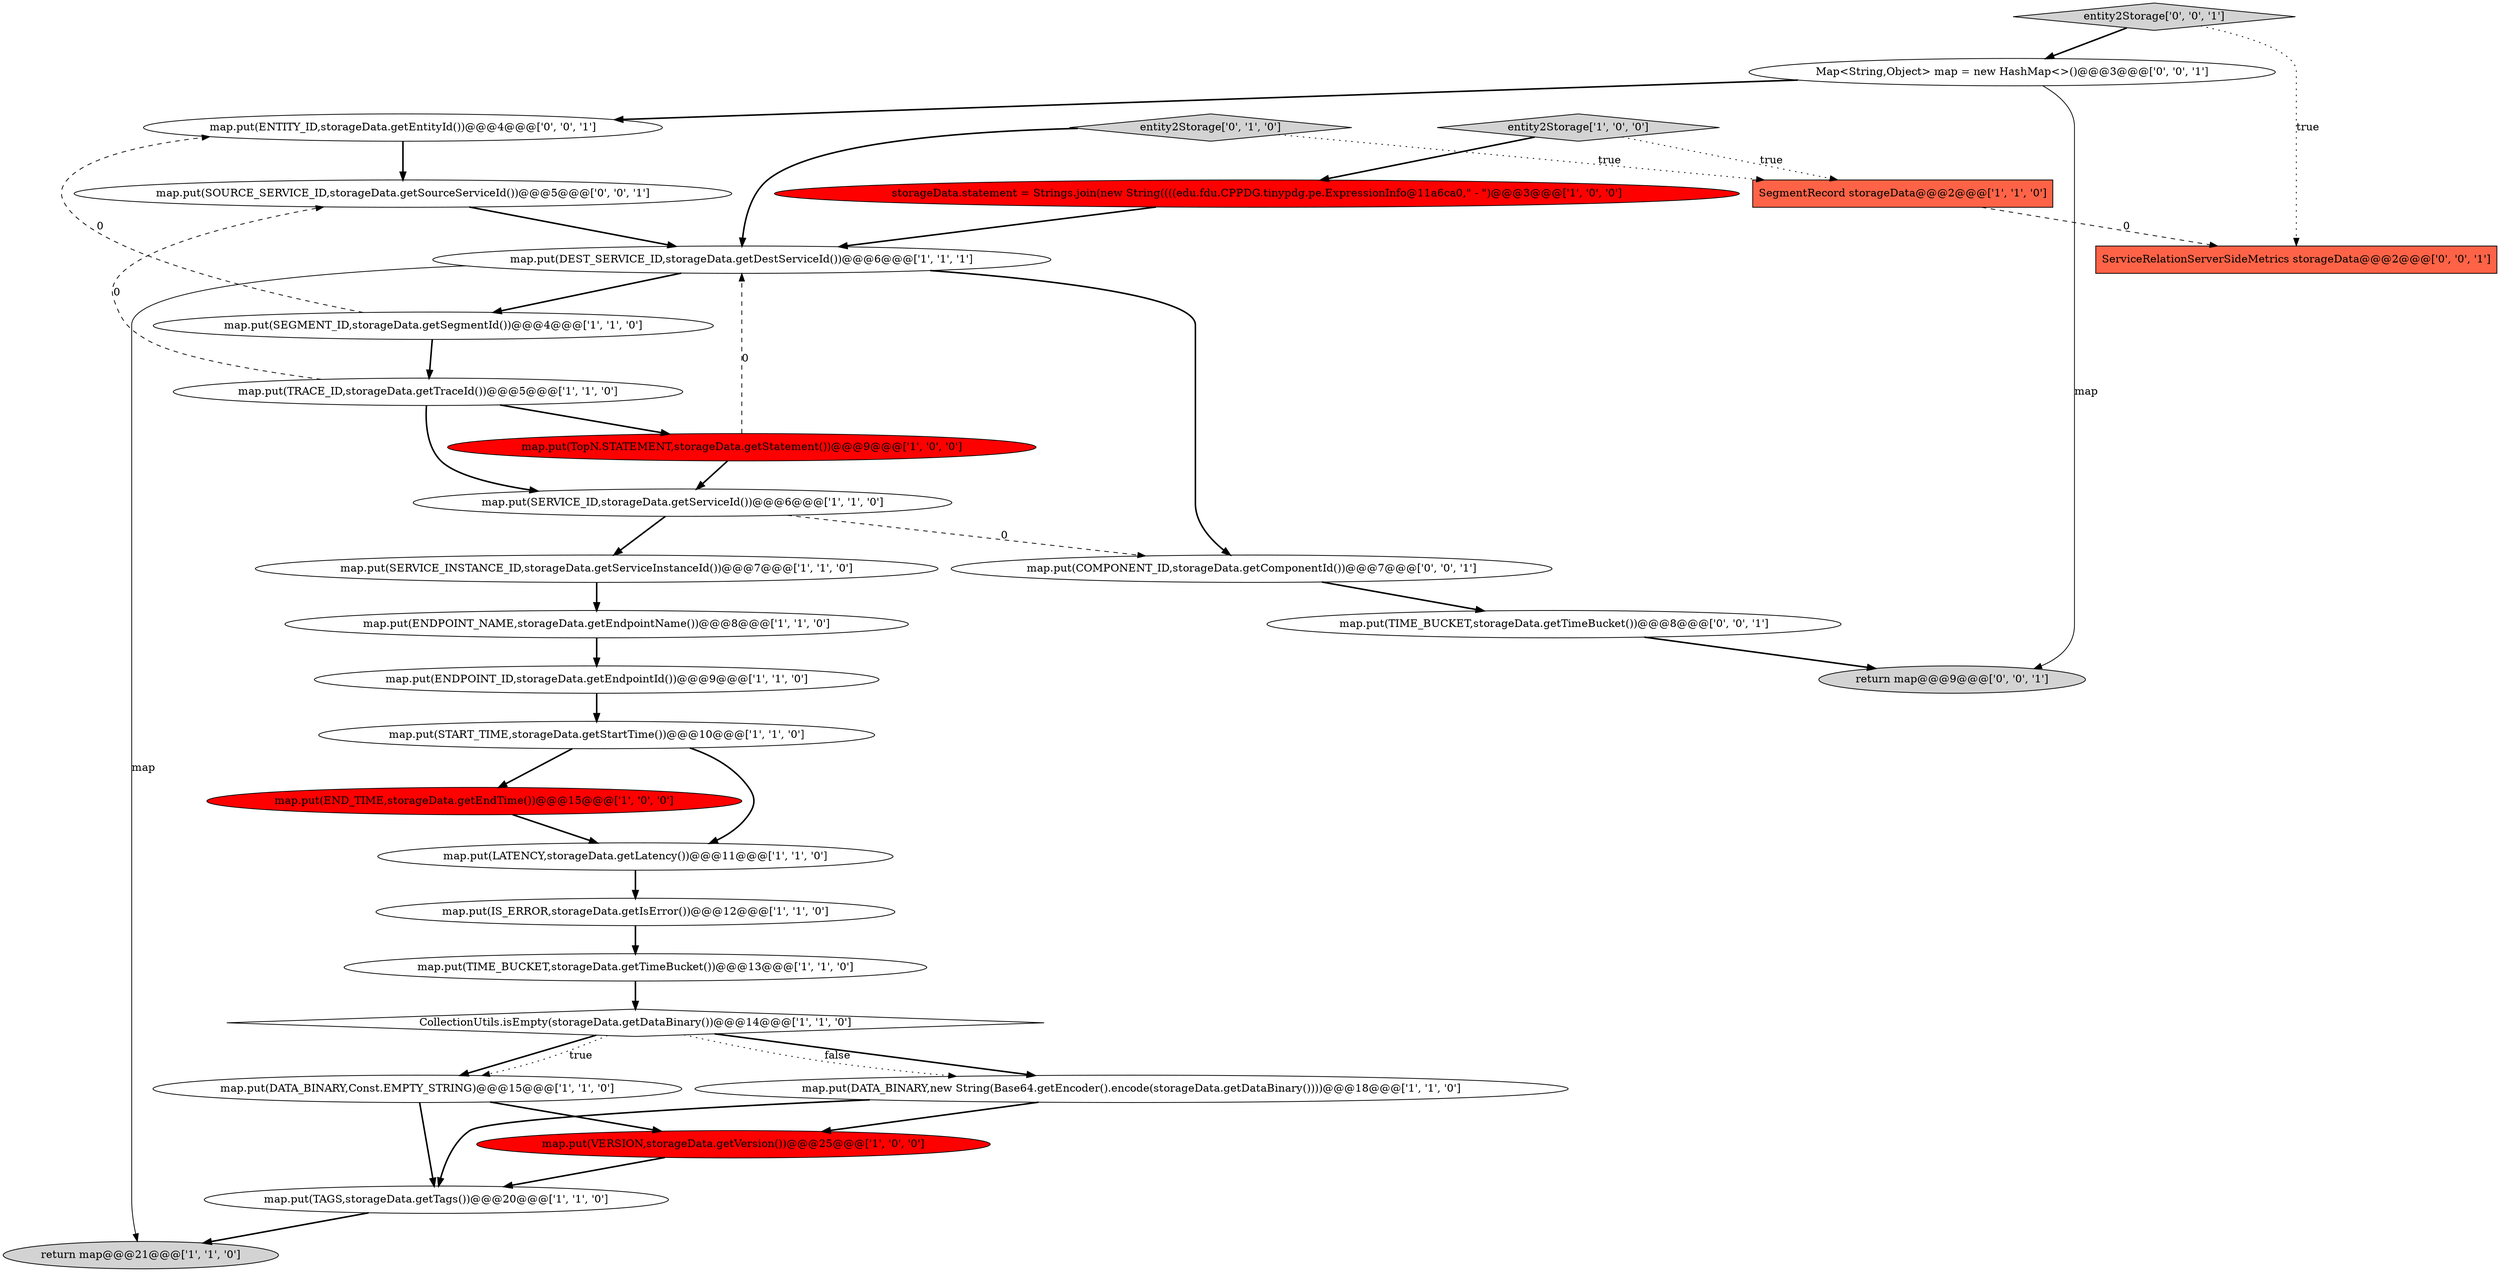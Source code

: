 digraph {
26 [style = filled, label = "map.put(TIME_BUCKET,storageData.getTimeBucket())@@@8@@@['0', '0', '1']", fillcolor = white, shape = ellipse image = "AAA0AAABBB3BBB"];
11 [style = filled, label = "map.put(DATA_BINARY,Const.EMPTY_STRING)@@@15@@@['1', '1', '0']", fillcolor = white, shape = ellipse image = "AAA0AAABBB1BBB"];
9 [style = filled, label = "map.put(TRACE_ID,storageData.getTraceId())@@@5@@@['1', '1', '0']", fillcolor = white, shape = ellipse image = "AAA0AAABBB1BBB"];
4 [style = filled, label = "map.put(DEST_SERVICE_ID,storageData.getDestServiceId())@@@6@@@['1', '1', '1']", fillcolor = white, shape = ellipse image = "AAA0AAABBB1BBB"];
2 [style = filled, label = "storageData.statement = Strings.join(new String((((edu.fdu.CPPDG.tinypdg.pe.ExpressionInfo@11a6ca0,\" - \")@@@3@@@['1', '0', '0']", fillcolor = red, shape = ellipse image = "AAA1AAABBB1BBB"];
8 [style = filled, label = "map.put(ENDPOINT_ID,storageData.getEndpointId())@@@9@@@['1', '1', '0']", fillcolor = white, shape = ellipse image = "AAA0AAABBB1BBB"];
0 [style = filled, label = "CollectionUtils.isEmpty(storageData.getDataBinary())@@@14@@@['1', '1', '0']", fillcolor = white, shape = diamond image = "AAA0AAABBB1BBB"];
22 [style = filled, label = "entity2Storage['0', '1', '0']", fillcolor = lightgray, shape = diamond image = "AAA0AAABBB2BBB"];
17 [style = filled, label = "SegmentRecord storageData@@@2@@@['1', '1', '0']", fillcolor = tomato, shape = box image = "AAA0AAABBB1BBB"];
16 [style = filled, label = "map.put(DATA_BINARY,new String(Base64.getEncoder().encode(storageData.getDataBinary())))@@@18@@@['1', '1', '0']", fillcolor = white, shape = ellipse image = "AAA0AAABBB1BBB"];
21 [style = filled, label = "map.put(TopN.STATEMENT,storageData.getStatement())@@@9@@@['1', '0', '0']", fillcolor = red, shape = ellipse image = "AAA1AAABBB1BBB"];
29 [style = filled, label = "Map<String,Object> map = new HashMap<>()@@@3@@@['0', '0', '1']", fillcolor = white, shape = ellipse image = "AAA0AAABBB3BBB"];
15 [style = filled, label = "map.put(TIME_BUCKET,storageData.getTimeBucket())@@@13@@@['1', '1', '0']", fillcolor = white, shape = ellipse image = "AAA0AAABBB1BBB"];
13 [style = filled, label = "map.put(SEGMENT_ID,storageData.getSegmentId())@@@4@@@['1', '1', '0']", fillcolor = white, shape = ellipse image = "AAA0AAABBB1BBB"];
5 [style = filled, label = "map.put(VERSION,storageData.getVersion())@@@25@@@['1', '0', '0']", fillcolor = red, shape = ellipse image = "AAA1AAABBB1BBB"];
30 [style = filled, label = "map.put(ENTITY_ID,storageData.getEntityId())@@@4@@@['0', '0', '1']", fillcolor = white, shape = ellipse image = "AAA0AAABBB3BBB"];
25 [style = filled, label = "ServiceRelationServerSideMetrics storageData@@@2@@@['0', '0', '1']", fillcolor = tomato, shape = box image = "AAA0AAABBB3BBB"];
24 [style = filled, label = "map.put(SOURCE_SERVICE_ID,storageData.getSourceServiceId())@@@5@@@['0', '0', '1']", fillcolor = white, shape = ellipse image = "AAA0AAABBB3BBB"];
14 [style = filled, label = "map.put(SERVICE_ID,storageData.getServiceId())@@@6@@@['1', '1', '0']", fillcolor = white, shape = ellipse image = "AAA0AAABBB1BBB"];
7 [style = filled, label = "entity2Storage['1', '0', '0']", fillcolor = lightgray, shape = diamond image = "AAA0AAABBB1BBB"];
20 [style = filled, label = "map.put(TAGS,storageData.getTags())@@@20@@@['1', '1', '0']", fillcolor = white, shape = ellipse image = "AAA0AAABBB1BBB"];
1 [style = filled, label = "map.put(SERVICE_INSTANCE_ID,storageData.getServiceInstanceId())@@@7@@@['1', '1', '0']", fillcolor = white, shape = ellipse image = "AAA0AAABBB1BBB"];
28 [style = filled, label = "map.put(COMPONENT_ID,storageData.getComponentId())@@@7@@@['0', '0', '1']", fillcolor = white, shape = ellipse image = "AAA0AAABBB3BBB"];
23 [style = filled, label = "entity2Storage['0', '0', '1']", fillcolor = lightgray, shape = diamond image = "AAA0AAABBB3BBB"];
6 [style = filled, label = "map.put(ENDPOINT_NAME,storageData.getEndpointName())@@@8@@@['1', '1', '0']", fillcolor = white, shape = ellipse image = "AAA0AAABBB1BBB"];
10 [style = filled, label = "map.put(IS_ERROR,storageData.getIsError())@@@12@@@['1', '1', '0']", fillcolor = white, shape = ellipse image = "AAA0AAABBB1BBB"];
27 [style = filled, label = "return map@@@9@@@['0', '0', '1']", fillcolor = lightgray, shape = ellipse image = "AAA0AAABBB3BBB"];
18 [style = filled, label = "map.put(LATENCY,storageData.getLatency())@@@11@@@['1', '1', '0']", fillcolor = white, shape = ellipse image = "AAA0AAABBB1BBB"];
3 [style = filled, label = "return map@@@21@@@['1', '1', '0']", fillcolor = lightgray, shape = ellipse image = "AAA0AAABBB1BBB"];
19 [style = filled, label = "map.put(END_TIME,storageData.getEndTime())@@@15@@@['1', '0', '0']", fillcolor = red, shape = ellipse image = "AAA1AAABBB1BBB"];
12 [style = filled, label = "map.put(START_TIME,storageData.getStartTime())@@@10@@@['1', '1', '0']", fillcolor = white, shape = ellipse image = "AAA0AAABBB1BBB"];
11->20 [style = bold, label=""];
0->16 [style = bold, label=""];
30->24 [style = bold, label=""];
19->18 [style = bold, label=""];
10->15 [style = bold, label=""];
5->20 [style = bold, label=""];
29->30 [style = bold, label=""];
4->3 [style = solid, label="map"];
9->24 [style = dashed, label="0"];
14->28 [style = dashed, label="0"];
4->13 [style = bold, label=""];
0->11 [style = bold, label=""];
28->26 [style = bold, label=""];
20->3 [style = bold, label=""];
21->4 [style = dashed, label="0"];
2->4 [style = bold, label=""];
17->25 [style = dashed, label="0"];
4->28 [style = bold, label=""];
14->1 [style = bold, label=""];
22->4 [style = bold, label=""];
23->29 [style = bold, label=""];
11->5 [style = bold, label=""];
26->27 [style = bold, label=""];
0->16 [style = dotted, label="false"];
24->4 [style = bold, label=""];
1->6 [style = bold, label=""];
18->10 [style = bold, label=""];
7->2 [style = bold, label=""];
15->0 [style = bold, label=""];
6->8 [style = bold, label=""];
12->18 [style = bold, label=""];
9->21 [style = bold, label=""];
9->14 [style = bold, label=""];
16->5 [style = bold, label=""];
22->17 [style = dotted, label="true"];
13->9 [style = bold, label=""];
12->19 [style = bold, label=""];
7->17 [style = dotted, label="true"];
16->20 [style = bold, label=""];
0->11 [style = dotted, label="true"];
23->25 [style = dotted, label="true"];
13->30 [style = dashed, label="0"];
8->12 [style = bold, label=""];
29->27 [style = solid, label="map"];
21->14 [style = bold, label=""];
}

